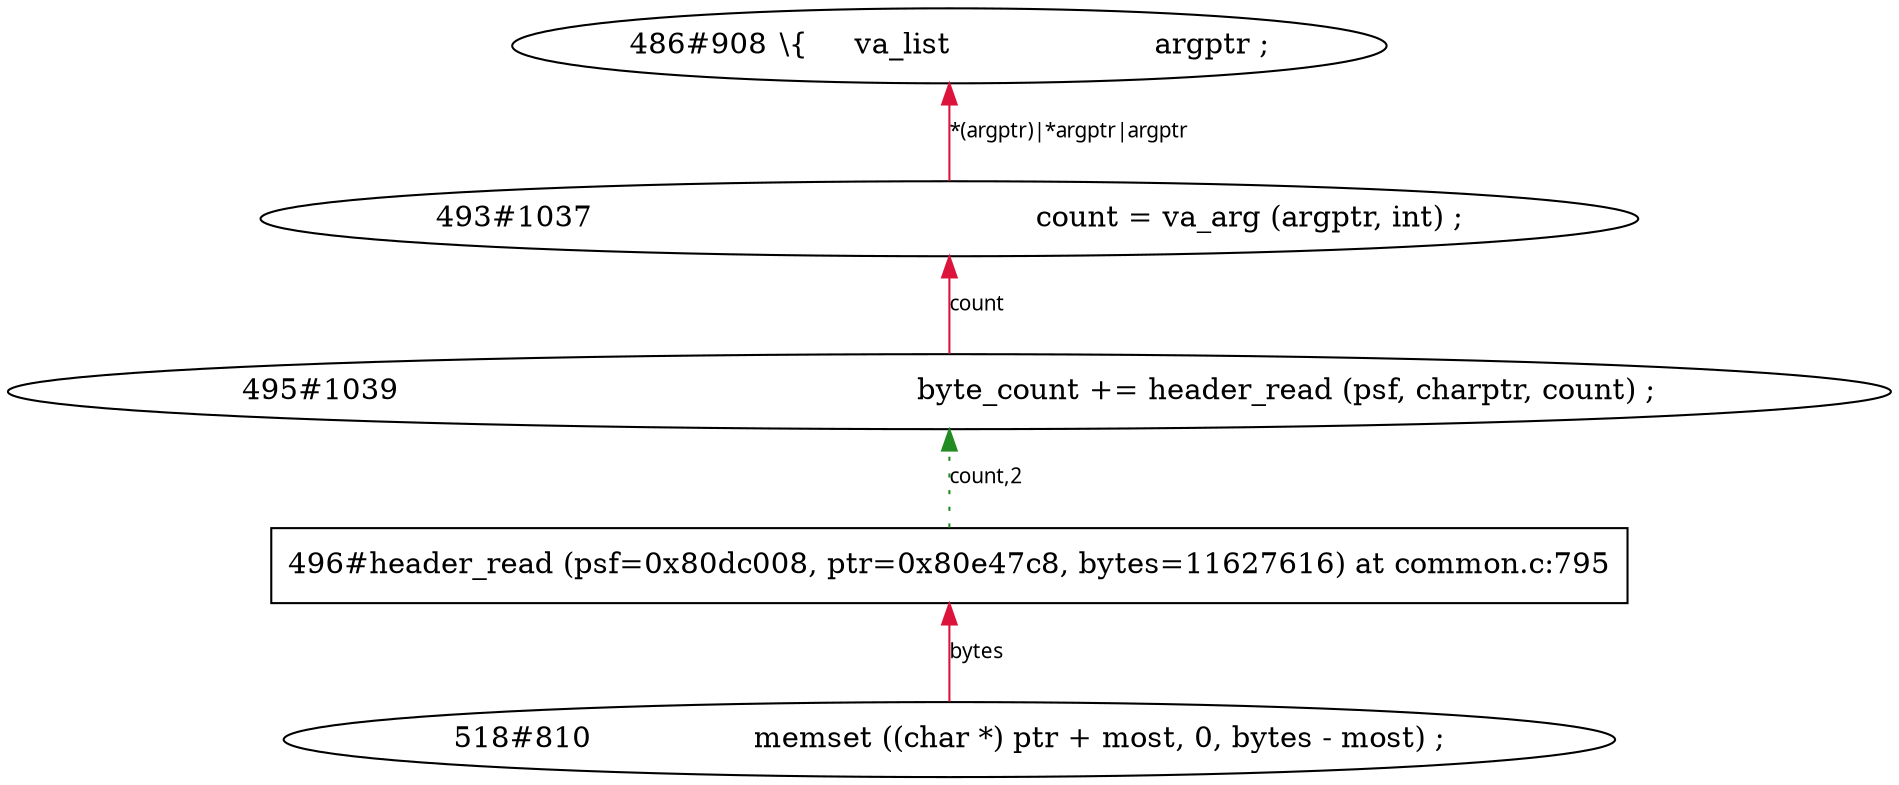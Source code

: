 digraph tiantgraph{
rankdir="BT";
"486#908	\\{	va_list			argptr ;";
"493#1037						count = va_arg (argptr, int) ;";
"518#810			memset ((char *) ptr + most, 0, bytes - most) ;";
"495#1039							byte_count += header_read (psf, charptr, count) ;";
"496#header_read (psf=0x80dc008, ptr=0x80e47c8, bytes=11627616) at common.c:795"[shape="record"];
edge [fontname = "Verdana", fontsize = 10, color="crimson", style="solid"];
"493#1037						count = va_arg (argptr, int) ;"->"486#908	\\{	va_list			argptr ;"[label="*(argptr)|*argptr|argptr"];
"518#810			memset ((char *) ptr + most, 0, bytes - most) ;"->"496#header_read (psf=0x80dc008, ptr=0x80e47c8, bytes=11627616) at common.c:795"[label="bytes"];
"495#1039							byte_count += header_read (psf, charptr, count) ;"->"493#1037						count = va_arg (argptr, int) ;"[label="count"];
"496#header_read (psf=0x80dc008, ptr=0x80e47c8, bytes=11627616) at common.c:795"->"495#1039							byte_count += header_read (psf, charptr, count) ;"[label="count,2",style="dotted", color="forestgreen"];
}